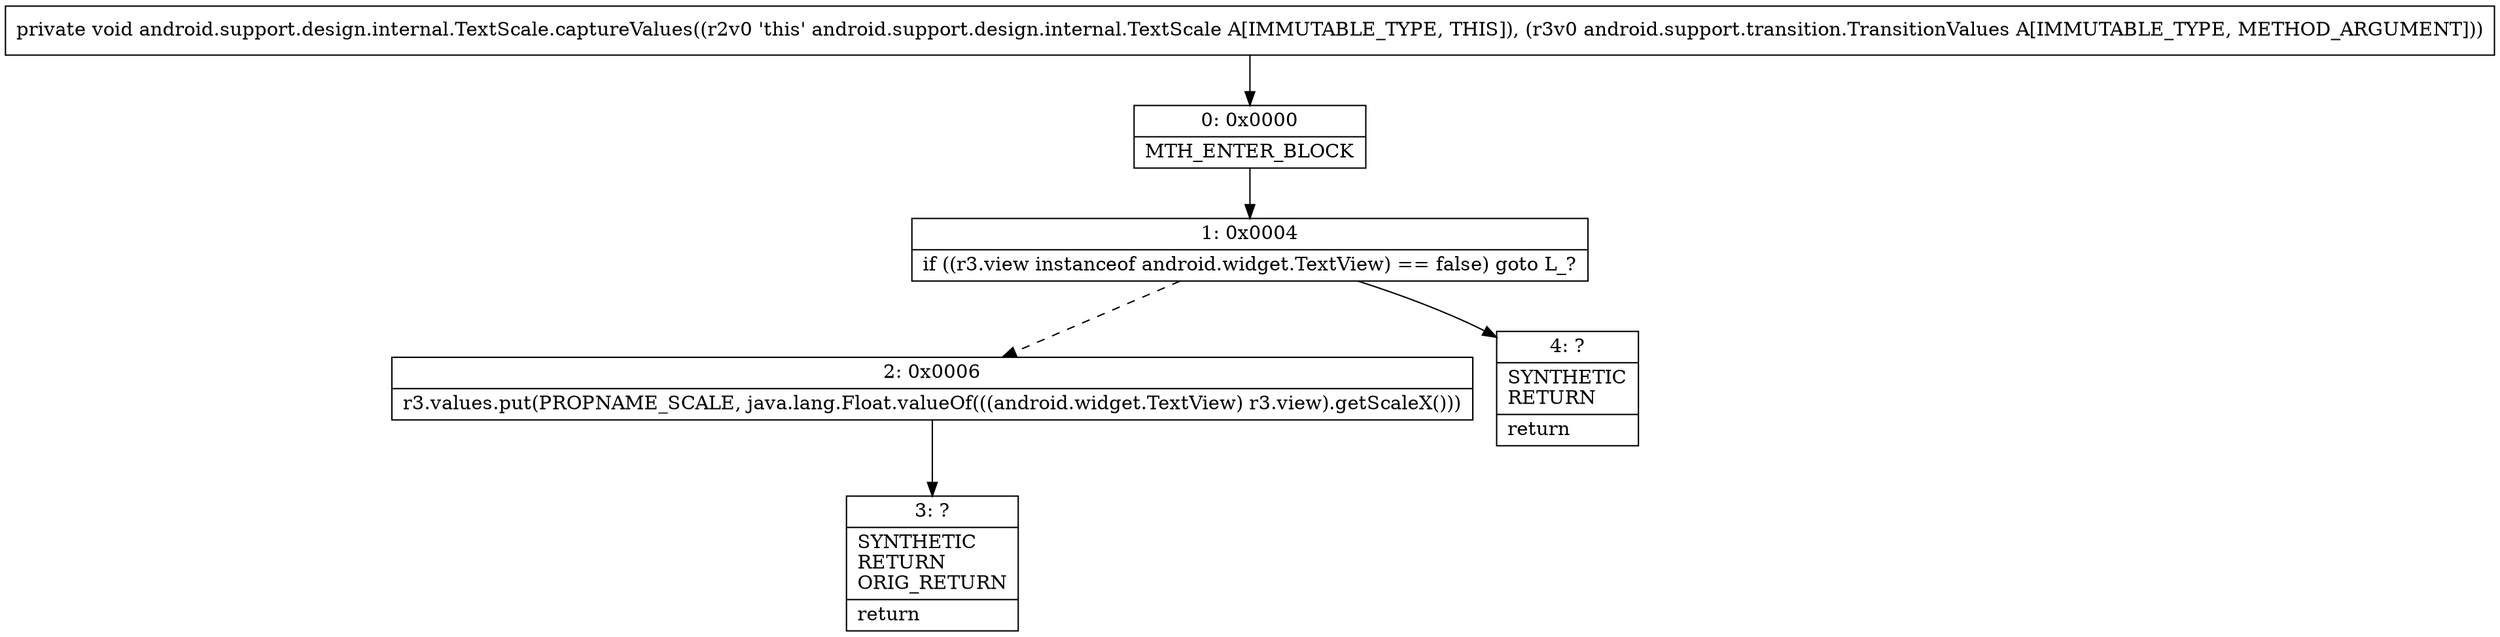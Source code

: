 digraph "CFG forandroid.support.design.internal.TextScale.captureValues(Landroid\/support\/transition\/TransitionValues;)V" {
Node_0 [shape=record,label="{0\:\ 0x0000|MTH_ENTER_BLOCK\l}"];
Node_1 [shape=record,label="{1\:\ 0x0004|if ((r3.view instanceof android.widget.TextView) == false) goto L_?\l}"];
Node_2 [shape=record,label="{2\:\ 0x0006|r3.values.put(PROPNAME_SCALE, java.lang.Float.valueOf(((android.widget.TextView) r3.view).getScaleX()))\l}"];
Node_3 [shape=record,label="{3\:\ ?|SYNTHETIC\lRETURN\lORIG_RETURN\l|return\l}"];
Node_4 [shape=record,label="{4\:\ ?|SYNTHETIC\lRETURN\l|return\l}"];
MethodNode[shape=record,label="{private void android.support.design.internal.TextScale.captureValues((r2v0 'this' android.support.design.internal.TextScale A[IMMUTABLE_TYPE, THIS]), (r3v0 android.support.transition.TransitionValues A[IMMUTABLE_TYPE, METHOD_ARGUMENT])) }"];
MethodNode -> Node_0;
Node_0 -> Node_1;
Node_1 -> Node_2[style=dashed];
Node_1 -> Node_4;
Node_2 -> Node_3;
}

